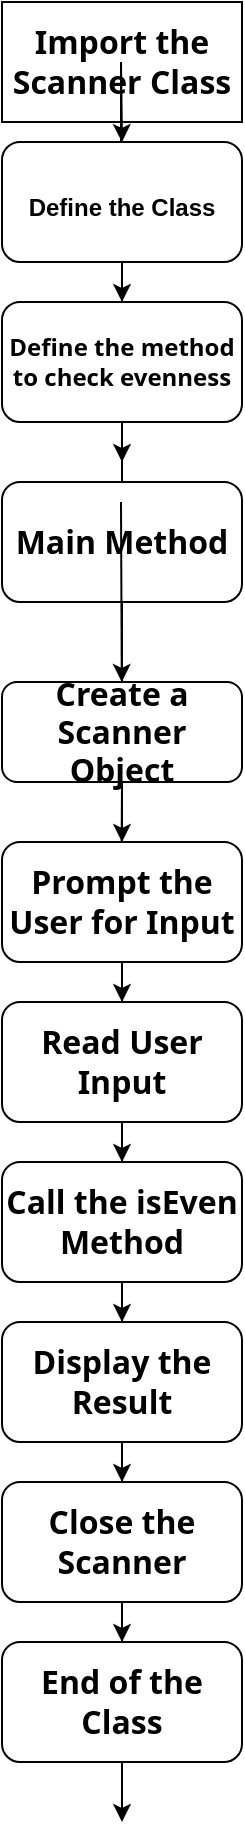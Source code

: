 <mxfile version="26.1.3">
  <diagram name="Page-1" id="L68usTPaTchYARA7d9mf">
    <mxGraphModel dx="954" dy="647" grid="1" gridSize="10" guides="1" tooltips="1" connect="1" arrows="1" fold="1" page="1" pageScale="1" pageWidth="583" pageHeight="827" background="none" math="0" shadow="0">
      <root>
        <mxCell id="0" />
        <mxCell id="1" parent="0" />
        <mxCell id="8fdN-CVloSlciPUenuHb-1" value="&lt;strong style=&quot;color: var(--tw-prose-bold); font-size: 16px; box-sizing: border-box; border-width: 0px; border-style: solid; border-color: hsl(var(--border)); border-image: none; font-family: __Inter_d65c78, __Inter_Fallback_d65c78, ui-sans-serif, system-ui, sans-serif, &amp;quot;Apple Color Emoji&amp;quot;, &amp;quot;Segoe UI Emoji&amp;quot;, &amp;quot;Segoe UI Symbol&amp;quot;, &amp;quot;Noto Color Emoji&amp;quot;; text-align: left;&quot;&gt;Import the Scanner Class&lt;/strong&gt;" style="rounded=0;whiteSpace=wrap;html=1;" parent="1" vertex="1">
          <mxGeometry x="80" y="40" width="120" height="60" as="geometry" />
        </mxCell>
        <mxCell id="8fdN-CVloSlciPUenuHb-2" value="" style="endArrow=classic;html=1;rounded=0;" parent="1" edge="1">
          <mxGeometry width="50" height="50" relative="1" as="geometry">
            <mxPoint x="139.5" y="130" as="sourcePoint" />
            <mxPoint x="140" y="110" as="targetPoint" />
            <Array as="points">
              <mxPoint x="139.5" y="70" />
            </Array>
          </mxGeometry>
        </mxCell>
        <mxCell id="8fdN-CVloSlciPUenuHb-3" value="&lt;p style=&quot;text-align: start; box-sizing: border-box; border-width: 0px; border-style: solid; border-color: hsl(var(--border)); border-image: none; margin: 1.25em 0px 0.5rem; line-height: 1.625;&quot; class=&quot;mb-2 last:mb-0&quot;&gt;&lt;strong style=&quot;--tw-border-spacing-x: 0; --tw-border-spacing-y: 0; --tw-translate-x: 0; --tw-translate-y: 0; --tw-rotate: 0; --tw-skew-x: 0; --tw-skew-y: 0; --tw-scale-x: 1; --tw-scale-y: 1; --tw-pan-x: ; --tw-pan-y: ; --tw-pinch-zoom: ; --tw-scroll-snap-strictness: proximity; --tw-gradient-from-position: ; --tw-gradient-via-position: ; --tw-gradient-to-position: ; --tw-ordinal: ; --tw-slashed-zero: ; --tw-numeric-figure: ; --tw-numeric-spacing: ; --tw-numeric-fraction: ; --tw-ring-inset: ; --tw-ring-offset-width: 0px; --tw-ring-offset-color: #fff; --tw-ring-color: rgba(59,130,246,0.5); --tw-ring-offset-shadow: 0 0 #0000; --tw-ring-shadow: 0 0 #0000; --tw-shadow: 0 0 #0000; --tw-shadow-colored: 0 0 #0000; --tw-blur: ; --tw-brightness: ; --tw-contrast: ; --tw-grayscale: ; --tw-hue-rotate: ; --tw-invert: ; --tw-saturate: ; --tw-sepia: ; --tw-drop-shadow: ; --tw-backdrop-blur: ; --tw-backdrop-brightness: ; --tw-backdrop-contrast: ; --tw-backdrop-grayscale: ; --tw-backdrop-hue-rotate: ; --tw-backdrop-invert: ; --tw-backdrop-opacity: ; --tw-backdrop-saturate: ; --tw-backdrop-sepia: ; --tw-contain-size: ; --tw-contain-layout: ; --tw-contain-paint: ; --tw-contain-style: ; box-sizing: border-box; border-width: 0px; border-style: solid; border-color: hsl(var(--border)); border-image: none; color: var(--tw-prose-bold);&quot;&gt;Define the Class&lt;/strong&gt;&lt;/p&gt;" style="rounded=1;whiteSpace=wrap;html=1;strokeWidth=1;gradientColor=none;glass=0;" parent="1" vertex="1">
          <mxGeometry x="80" y="110" width="120" height="60" as="geometry" />
        </mxCell>
        <mxCell id="8fdN-CVloSlciPUenuHb-4" value="" style="endArrow=classic;html=1;rounded=0;exitX=0.5;exitY=1;exitDx=0;exitDy=0;" parent="1" source="8fdN-CVloSlciPUenuHb-3" edge="1">
          <mxGeometry width="50" height="50" relative="1" as="geometry">
            <mxPoint x="390" y="360" as="sourcePoint" />
            <mxPoint x="140" y="270" as="targetPoint" />
            <Array as="points" />
          </mxGeometry>
        </mxCell>
        <mxCell id="8fdN-CVloSlciPUenuHb-5" value="&lt;div style=&quot;text-align: left;&quot;&gt;&lt;br&gt;&lt;/div&gt;" style="rounded=1;whiteSpace=wrap;html=1;strokeColor=none;" parent="1" vertex="1">
          <mxGeometry x="80" y="190" width="120" height="60" as="geometry" />
        </mxCell>
        <mxCell id="8fdN-CVloSlciPUenuHb-7" value="" style="endArrow=classic;html=1;rounded=0;exitX=0.5;exitY=1;exitDx=0;exitDy=0;" parent="1" source="8fdN-CVloSlciPUenuHb-5" edge="1">
          <mxGeometry width="50" height="50" relative="1" as="geometry">
            <mxPoint x="390" y="360" as="sourcePoint" />
            <mxPoint x="140" y="410" as="targetPoint" />
          </mxGeometry>
        </mxCell>
        <mxCell id="8fdN-CVloSlciPUenuHb-8" value="&lt;strong style=&quot;color: var(--tw-prose-bold); font-size: 16px; box-sizing: border-box; border-width: 0px; border-style: solid; border-color: hsl(var(--border)); border-image: none; font-family: __Inter_d65c78, __Inter_Fallback_d65c78, ui-sans-serif, system-ui, sans-serif, &amp;quot;Apple Color Emoji&amp;quot;, &amp;quot;Segoe UI Emoji&amp;quot;, &amp;quot;Segoe UI Symbol&amp;quot;, &amp;quot;Noto Color Emoji&amp;quot;; text-align: left;&quot;&gt;Main Method&lt;/strong&gt;" style="rounded=1;whiteSpace=wrap;html=1;" parent="1" vertex="1">
          <mxGeometry x="80" y="280" width="120" height="60" as="geometry" />
        </mxCell>
        <mxCell id="8fdN-CVloSlciPUenuHb-9" value="" style="endArrow=classic;html=1;rounded=0;exitX=0.5;exitY=1;exitDx=0;exitDy=0;" parent="1" source="8fdN-CVloSlciPUenuHb-10" edge="1">
          <mxGeometry width="50" height="50" relative="1" as="geometry">
            <mxPoint x="139.5" y="290" as="sourcePoint" />
            <mxPoint x="139.5" y="520" as="targetPoint" />
          </mxGeometry>
        </mxCell>
        <mxCell id="8fdN-CVloSlciPUenuHb-11" value="" style="endArrow=classic;html=1;rounded=0;exitX=0.5;exitY=1;exitDx=0;exitDy=0;" parent="1" source="8fdN-CVloSlciPUenuHb-10" target="8fdN-CVloSlciPUenuHb-12" edge="1">
          <mxGeometry width="50" height="50" relative="1" as="geometry">
            <mxPoint x="150" y="630" as="sourcePoint" />
            <mxPoint x="140" y="700" as="targetPoint" />
          </mxGeometry>
        </mxCell>
        <mxCell id="8fdN-CVloSlciPUenuHb-12" value="&lt;strong style=&quot;caret-color: rgb(0, 0, 0); color: var(--tw-prose-bold); font-size: 16px; font-style: normal; font-variant-caps: normal; letter-spacing: normal; orphans: auto; text-indent: 0px; text-transform: none; white-space: normal; widows: auto; word-spacing: 0px; -webkit-text-stroke-width: 0px; text-decoration: none; box-sizing: border-box; border-width: 0px; border-style: solid; border-color: hsl(var(--border)); border-image: none; font-weight: 600; font-family: __Inter_d65c78, __Inter_Fallback_d65c78, ui-sans-serif, system-ui, sans-serif, &amp;quot;Apple Color Emoji&amp;quot;, &amp;quot;Segoe UI Emoji&amp;quot;, &amp;quot;Segoe UI Symbol&amp;quot;, &amp;quot;Noto Color Emoji&amp;quot;; text-align: left;&quot;&gt;Prompt the User for Input&lt;/strong&gt;" style="rounded=1;whiteSpace=wrap;html=1;" parent="1" vertex="1">
          <mxGeometry x="80" y="460" width="120" height="60" as="geometry" />
        </mxCell>
        <mxCell id="8fdN-CVloSlciPUenuHb-13" value="" style="endArrow=classic;html=1;rounded=0;exitX=0.5;exitY=1;exitDx=0;exitDy=0;" parent="1" source="8fdN-CVloSlciPUenuHb-12" edge="1">
          <mxGeometry width="50" height="50" relative="1" as="geometry">
            <mxPoint x="390" y="550" as="sourcePoint" />
            <mxPoint x="140" y="810" as="targetPoint" />
          </mxGeometry>
        </mxCell>
        <mxCell id="8fdN-CVloSlciPUenuHb-14" value="&lt;strong style=&quot;caret-color: rgb(0, 0, 0); color: var(--tw-prose-bold); font-size: 16px; font-style: normal; font-variant-caps: normal; letter-spacing: normal; orphans: auto; text-indent: 0px; text-transform: none; white-space: normal; widows: auto; word-spacing: 0px; -webkit-text-stroke-width: 0px; text-decoration: none; box-sizing: border-box; border-width: 0px; border-style: solid; border-color: hsl(var(--border)); border-image: none; font-weight: 600; font-family: __Inter_d65c78, __Inter_Fallback_d65c78, ui-sans-serif, system-ui, sans-serif, &amp;quot;Apple Color Emoji&amp;quot;, &amp;quot;Segoe UI Emoji&amp;quot;, &amp;quot;Segoe UI Symbol&amp;quot;, &amp;quot;Noto Color Emoji&amp;quot;; text-align: left;&quot;&gt;Read User Input&lt;/strong&gt;" style="rounded=1;whiteSpace=wrap;html=1;" parent="1" vertex="1">
          <mxGeometry x="80" y="540" width="120" height="60" as="geometry" />
        </mxCell>
        <mxCell id="8fdN-CVloSlciPUenuHb-18" value="" style="endArrow=classic;html=1;rounded=0;exitX=0.5;exitY=1;exitDx=0;exitDy=0;" parent="1" source="8fdN-CVloSlciPUenuHb-14" edge="1">
          <mxGeometry width="50" height="50" relative="1" as="geometry">
            <mxPoint x="390" y="880" as="sourcePoint" />
            <mxPoint x="140" y="950" as="targetPoint" />
          </mxGeometry>
        </mxCell>
        <mxCell id="8fdN-CVloSlciPUenuHb-19" value="&lt;strong style=&quot;caret-color: rgb(0, 0, 0); color: var(--tw-prose-bold); font-size: 16px; font-style: normal; font-variant-caps: normal; letter-spacing: normal; orphans: auto; text-indent: 0px; text-transform: none; white-space: normal; widows: auto; word-spacing: 0px; -webkit-text-stroke-width: 0px; text-decoration: none; box-sizing: border-box; border-width: 0px; border-style: solid; border-color: hsl(var(--border)); border-image: none; font-weight: 600; font-family: __Inter_d65c78, __Inter_Fallback_d65c78, ui-sans-serif, system-ui, sans-serif, &amp;quot;Apple Color Emoji&amp;quot;, &amp;quot;Segoe UI Emoji&amp;quot;, &amp;quot;Segoe UI Symbol&amp;quot;, &amp;quot;Noto Color Emoji&amp;quot;; text-align: left;&quot;&gt;Call the isEven Method&lt;/strong&gt;" style="rounded=1;whiteSpace=wrap;html=1;" parent="1" vertex="1">
          <mxGeometry x="80" y="620" width="120" height="60" as="geometry" />
        </mxCell>
        <mxCell id="8fdN-CVloSlciPUenuHb-21" value="&lt;strong style=&quot;caret-color: rgb(0, 0, 0); color: var(--tw-prose-bold); font-size: 16px; font-style: normal; font-variant-caps: normal; letter-spacing: normal; orphans: auto; text-indent: 0px; text-transform: none; white-space: normal; widows: auto; word-spacing: 0px; -webkit-text-stroke-width: 0px; text-decoration: none; box-sizing: border-box; border-width: 0px; border-style: solid; border-color: hsl(var(--border)); border-image: none; font-weight: 600; font-family: __Inter_d65c78, __Inter_Fallback_d65c78, ui-sans-serif, system-ui, sans-serif, &amp;quot;Apple Color Emoji&amp;quot;, &amp;quot;Segoe UI Emoji&amp;quot;, &amp;quot;Segoe UI Symbol&amp;quot;, &amp;quot;Noto Color Emoji&amp;quot;; text-align: left;&quot;&gt;Display the Result&lt;/strong&gt;" style="rounded=1;whiteSpace=wrap;html=1;" parent="1" vertex="1">
          <mxGeometry x="80" y="700" width="120" height="60" as="geometry" />
        </mxCell>
        <mxCell id="8fdN-CVloSlciPUenuHb-23" value="" style="endArrow=classic;html=1;rounded=0;exitX=0.5;exitY=1;exitDx=0;exitDy=0;" parent="1" target="8fdN-CVloSlciPUenuHb-10" edge="1">
          <mxGeometry width="50" height="50" relative="1" as="geometry">
            <mxPoint x="139.5" y="290" as="sourcePoint" />
            <mxPoint x="139.5" y="520" as="targetPoint" />
          </mxGeometry>
        </mxCell>
        <mxCell id="8fdN-CVloSlciPUenuHb-10" value="&lt;strong style=&quot;caret-color: rgb(0, 0, 0); color: var(--tw-prose-bold); font-size: 16px; font-style: normal; font-variant-caps: normal; letter-spacing: normal; orphans: auto; text-indent: 0px; text-transform: none; white-space: normal; widows: auto; word-spacing: 0px; -webkit-text-stroke-width: 0px; text-decoration: none; box-sizing: border-box; border-width: 0px; border-style: solid; border-color: hsl(var(--border)); border-image: none; font-weight: 600; font-family: __Inter_d65c78, __Inter_Fallback_d65c78, ui-sans-serif, system-ui, sans-serif, &amp;quot;Apple Color Emoji&amp;quot;, &amp;quot;Segoe UI Emoji&amp;quot;, &amp;quot;Segoe UI Symbol&amp;quot;, &amp;quot;Noto Color Emoji&amp;quot;; text-align: left;&quot;&gt;Create a Scanner Object&lt;/strong&gt;" style="rounded=1;whiteSpace=wrap;html=1;" parent="1" vertex="1">
          <mxGeometry x="80" y="380" width="120" height="50" as="geometry" />
        </mxCell>
        <mxCell id="8fdN-CVloSlciPUenuHb-24" value="&lt;strong style=&quot;caret-color: rgb(0, 0, 0); color: var(--tw-prose-bold); font-size: 16px; font-style: normal; font-variant-caps: normal; letter-spacing: normal; orphans: auto; text-indent: 0px; text-transform: none; white-space: normal; widows: auto; word-spacing: 0px; -webkit-text-stroke-width: 0px; text-decoration: none; box-sizing: border-box; border-width: 0px; border-style: solid; border-color: hsl(var(--border)); border-image: none; font-weight: 600; font-family: __Inter_d65c78, __Inter_Fallback_d65c78, ui-sans-serif, system-ui, sans-serif, &amp;quot;Apple Color Emoji&amp;quot;, &amp;quot;Segoe UI Emoji&amp;quot;, &amp;quot;Segoe UI Symbol&amp;quot;, &amp;quot;Noto Color Emoji&amp;quot;; text-align: left;&quot;&gt;Close the Scanner&lt;/strong&gt;" style="rounded=1;whiteSpace=wrap;html=1;" parent="1" vertex="1">
          <mxGeometry x="80" y="780" width="120" height="60" as="geometry" />
        </mxCell>
        <mxCell id="8fdN-CVloSlciPUenuHb-25" value="&lt;strong style=&quot;caret-color: rgb(0, 0, 0); color: var(--tw-prose-bold); font-size: 16px; font-style: normal; font-variant-caps: normal; letter-spacing: normal; orphans: auto; text-indent: 0px; text-transform: none; white-space: normal; widows: auto; word-spacing: 0px; -webkit-text-stroke-width: 0px; text-decoration: none; box-sizing: border-box; border-width: 0px; border-style: solid; border-color: hsl(var(--border)); border-image: none; font-weight: 600; font-family: __Inter_d65c78, __Inter_Fallback_d65c78, ui-sans-serif, system-ui, sans-serif, &amp;quot;Apple Color Emoji&amp;quot;, &amp;quot;Segoe UI Emoji&amp;quot;, &amp;quot;Segoe UI Symbol&amp;quot;, &amp;quot;Noto Color Emoji&amp;quot;; text-align: left;&quot;&gt;End of the Class&lt;/strong&gt;" style="rounded=1;whiteSpace=wrap;html=1;" parent="1" vertex="1">
          <mxGeometry x="80" y="860" width="120" height="60" as="geometry" />
        </mxCell>
        <mxCell id="8fdN-CVloSlciPUenuHb-27" value="&lt;b style=&quot;caret-color: rgb(0, 0, 0); color: rgb(0, 0, 0); font-family: __Inter_d65c78, __Inter_Fallback_d65c78, ui-sans-serif, system-ui, sans-serif, &amp;quot;Apple Color Emoji&amp;quot;, &amp;quot;Segoe UI Emoji&amp;quot;, &amp;quot;Segoe UI Symbol&amp;quot;, &amp;quot;Noto Color Emoji&amp;quot;; font-style: normal; font-variant-caps: normal; letter-spacing: normal; orphans: auto; text-align: left; text-indent: 0px; text-transform: none; white-space: normal; widows: auto; word-spacing: 0px; -webkit-text-stroke-width: 0px; text-decoration: none; background-color: light-dark(#ffffff, var(--ge-dark-color, #121212));&quot;&gt;Define the method to check evenness&lt;/b&gt;" style="rounded=1;whiteSpace=wrap;html=1;" parent="1" vertex="1">
          <mxGeometry x="80" y="190" width="120" height="60" as="geometry" />
        </mxCell>
        <mxCell id="8fdN-CVloSlciPUenuHb-28" value="" style="endArrow=classic;html=1;rounded=0;exitX=0.5;exitY=1;exitDx=0;exitDy=0;entryX=0.5;entryY=0;entryDx=0;entryDy=0;" parent="1" source="8fdN-CVloSlciPUenuHb-3" target="8fdN-CVloSlciPUenuHb-27" edge="1">
          <mxGeometry width="50" height="50" relative="1" as="geometry">
            <mxPoint x="380" y="430" as="sourcePoint" />
            <mxPoint x="430" y="380" as="targetPoint" />
          </mxGeometry>
        </mxCell>
        <mxCell id="8fdN-CVloSlciPUenuHb-29" value="" style="endArrow=classic;html=1;rounded=0;exitX=0.5;exitY=1;exitDx=0;exitDy=0;entryX=0.5;entryY=0;entryDx=0;entryDy=0;" parent="1" source="8fdN-CVloSlciPUenuHb-12" target="8fdN-CVloSlciPUenuHb-14" edge="1">
          <mxGeometry width="50" height="50" relative="1" as="geometry">
            <mxPoint x="380" y="720" as="sourcePoint" />
            <mxPoint x="430" y="670" as="targetPoint" />
          </mxGeometry>
        </mxCell>
        <mxCell id="8fdN-CVloSlciPUenuHb-30" value="" style="endArrow=classic;html=1;rounded=0;exitX=0.5;exitY=1;exitDx=0;exitDy=0;entryX=0.5;entryY=0;entryDx=0;entryDy=0;" parent="1" source="8fdN-CVloSlciPUenuHb-14" target="8fdN-CVloSlciPUenuHb-19" edge="1">
          <mxGeometry width="50" height="50" relative="1" as="geometry">
            <mxPoint x="380" y="720" as="sourcePoint" />
            <mxPoint x="430" y="670" as="targetPoint" />
          </mxGeometry>
        </mxCell>
        <mxCell id="8fdN-CVloSlciPUenuHb-31" value="" style="endArrow=classic;html=1;rounded=0;entryX=0.5;entryY=0;entryDx=0;entryDy=0;" parent="1" target="8fdN-CVloSlciPUenuHb-21" edge="1">
          <mxGeometry width="50" height="50" relative="1" as="geometry">
            <mxPoint x="140" y="680" as="sourcePoint" />
            <mxPoint x="430" y="670" as="targetPoint" />
          </mxGeometry>
        </mxCell>
        <mxCell id="8fdN-CVloSlciPUenuHb-32" value="" style="endArrow=classic;html=1;rounded=0;exitX=0.5;exitY=1;exitDx=0;exitDy=0;entryX=0.5;entryY=0;entryDx=0;entryDy=0;" parent="1" source="8fdN-CVloSlciPUenuHb-21" target="8fdN-CVloSlciPUenuHb-24" edge="1">
          <mxGeometry width="50" height="50" relative="1" as="geometry">
            <mxPoint x="380" y="720" as="sourcePoint" />
            <mxPoint x="430" y="670" as="targetPoint" />
          </mxGeometry>
        </mxCell>
        <mxCell id="8fdN-CVloSlciPUenuHb-33" value="" style="endArrow=classic;html=1;rounded=0;entryX=0.5;entryY=0;entryDx=0;entryDy=0;" parent="1" target="8fdN-CVloSlciPUenuHb-25" edge="1">
          <mxGeometry width="50" height="50" relative="1" as="geometry">
            <mxPoint x="140" y="840" as="sourcePoint" />
            <mxPoint x="430" y="670" as="targetPoint" />
          </mxGeometry>
        </mxCell>
      </root>
    </mxGraphModel>
  </diagram>
</mxfile>
